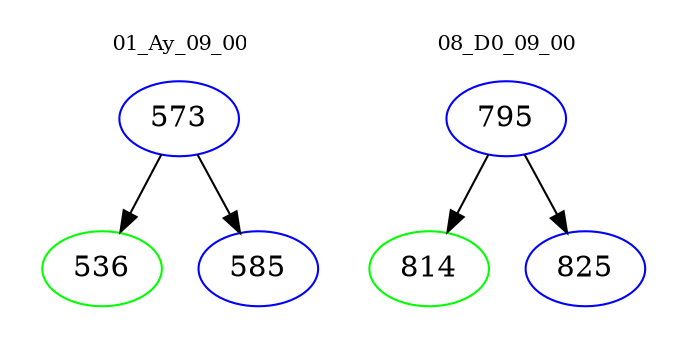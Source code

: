 digraph{
subgraph cluster_0 {
color = white
label = "01_Ay_09_00";
fontsize=10;
T0_573 [label="573", color="blue"]
T0_573 -> T0_536 [color="black"]
T0_536 [label="536", color="green"]
T0_573 -> T0_585 [color="black"]
T0_585 [label="585", color="blue"]
}
subgraph cluster_1 {
color = white
label = "08_D0_09_00";
fontsize=10;
T1_795 [label="795", color="blue"]
T1_795 -> T1_814 [color="black"]
T1_814 [label="814", color="green"]
T1_795 -> T1_825 [color="black"]
T1_825 [label="825", color="blue"]
}
}
